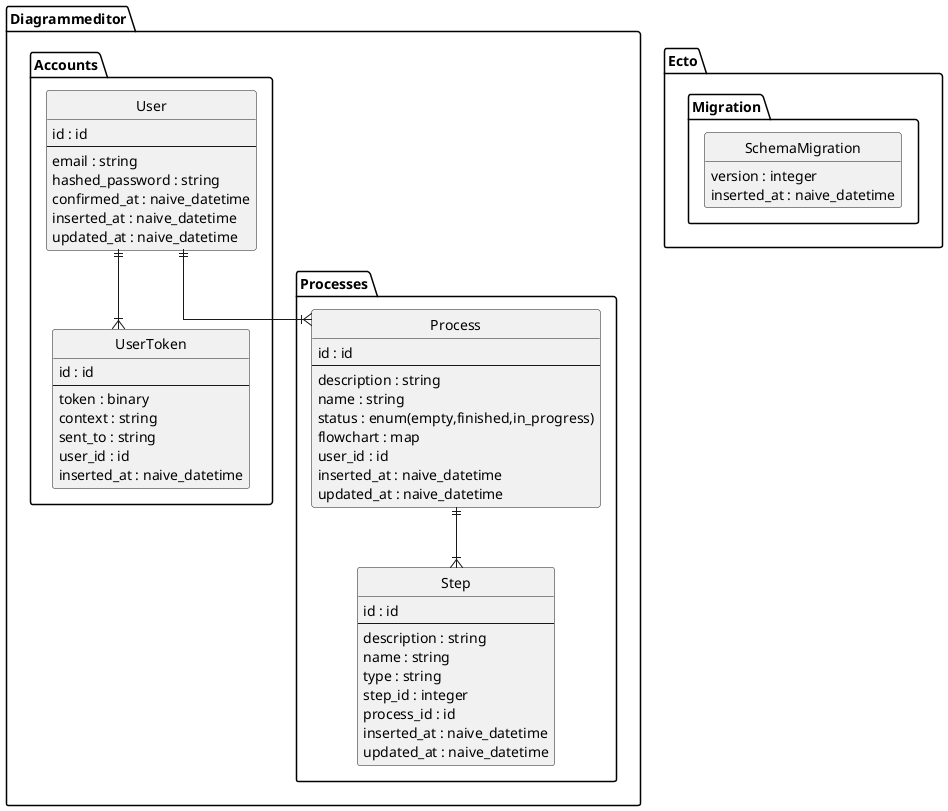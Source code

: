 @startuml

hide circle
hide methods

skinparam linetype ortho
skinparam defaultFontName Roboto Mono
skinparam shadowing false


entity Diagrammeditor.Accounts.User {
  id : id
  --
  email : string
  hashed_password : string
  confirmed_at : naive_datetime
  inserted_at : naive_datetime
  updated_at : naive_datetime
}

entity Diagrammeditor.Accounts.UserToken {
  id : id
  --
  token : binary
  context : string
  sent_to : string
  user_id : id
  inserted_at : naive_datetime
}

entity Diagrammeditor.Processes.Process {
  id : id
  --
  description : string
  name : string
  status : enum(empty,finished,in_progress)
  flowchart : map
  user_id : id
  inserted_at : naive_datetime
  updated_at : naive_datetime
}

entity Diagrammeditor.Processes.Step {
  id : id
  --
  description : string
  name : string
  type : string
  step_id : integer
  process_id : id
  inserted_at : naive_datetime
  updated_at : naive_datetime
}

entity Ecto.Migration.SchemaMigration {
  version : integer
  inserted_at : naive_datetime
}

Diagrammeditor.Processes.Process ||--|{ Diagrammeditor.Processes.Step
Diagrammeditor.Accounts.User ||--|{ Diagrammeditor.Processes.Process
Diagrammeditor.Accounts.User ||--|{ Diagrammeditor.Accounts.UserToken
@enduml
